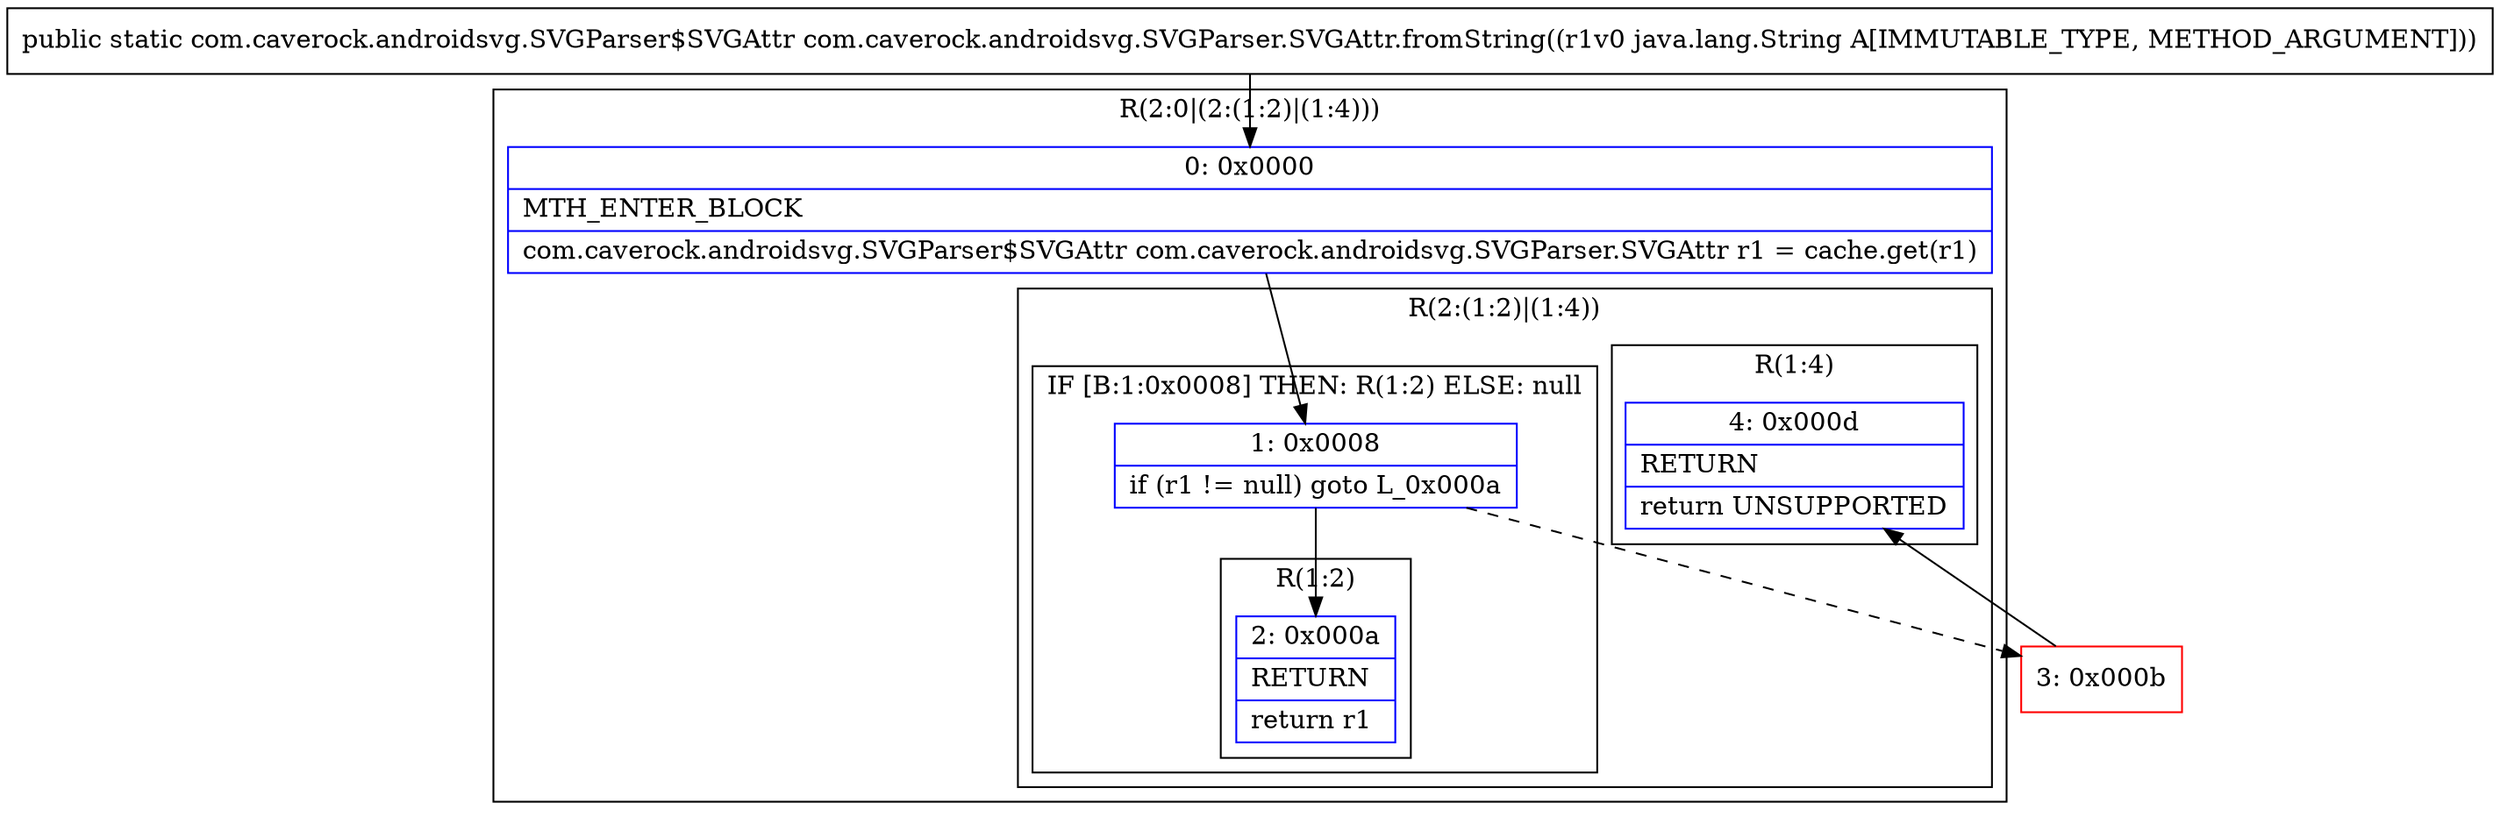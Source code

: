 digraph "CFG forcom.caverock.androidsvg.SVGParser.SVGAttr.fromString(Ljava\/lang\/String;)Lcom\/caverock\/androidsvg\/SVGParser$SVGAttr;" {
subgraph cluster_Region_851674767 {
label = "R(2:0|(2:(1:2)|(1:4)))";
node [shape=record,color=blue];
Node_0 [shape=record,label="{0\:\ 0x0000|MTH_ENTER_BLOCK\l|com.caverock.androidsvg.SVGParser$SVGAttr com.caverock.androidsvg.SVGParser.SVGAttr r1 = cache.get(r1)\l}"];
subgraph cluster_Region_394577036 {
label = "R(2:(1:2)|(1:4))";
node [shape=record,color=blue];
subgraph cluster_IfRegion_1872962998 {
label = "IF [B:1:0x0008] THEN: R(1:2) ELSE: null";
node [shape=record,color=blue];
Node_1 [shape=record,label="{1\:\ 0x0008|if (r1 != null) goto L_0x000a\l}"];
subgraph cluster_Region_146501875 {
label = "R(1:2)";
node [shape=record,color=blue];
Node_2 [shape=record,label="{2\:\ 0x000a|RETURN\l|return r1\l}"];
}
}
subgraph cluster_Region_132599916 {
label = "R(1:4)";
node [shape=record,color=blue];
Node_4 [shape=record,label="{4\:\ 0x000d|RETURN\l|return UNSUPPORTED\l}"];
}
}
}
Node_3 [shape=record,color=red,label="{3\:\ 0x000b}"];
MethodNode[shape=record,label="{public static com.caverock.androidsvg.SVGParser$SVGAttr com.caverock.androidsvg.SVGParser.SVGAttr.fromString((r1v0 java.lang.String A[IMMUTABLE_TYPE, METHOD_ARGUMENT])) }"];
MethodNode -> Node_0;
Node_0 -> Node_1;
Node_1 -> Node_2;
Node_1 -> Node_3[style=dashed];
Node_3 -> Node_4;
}

